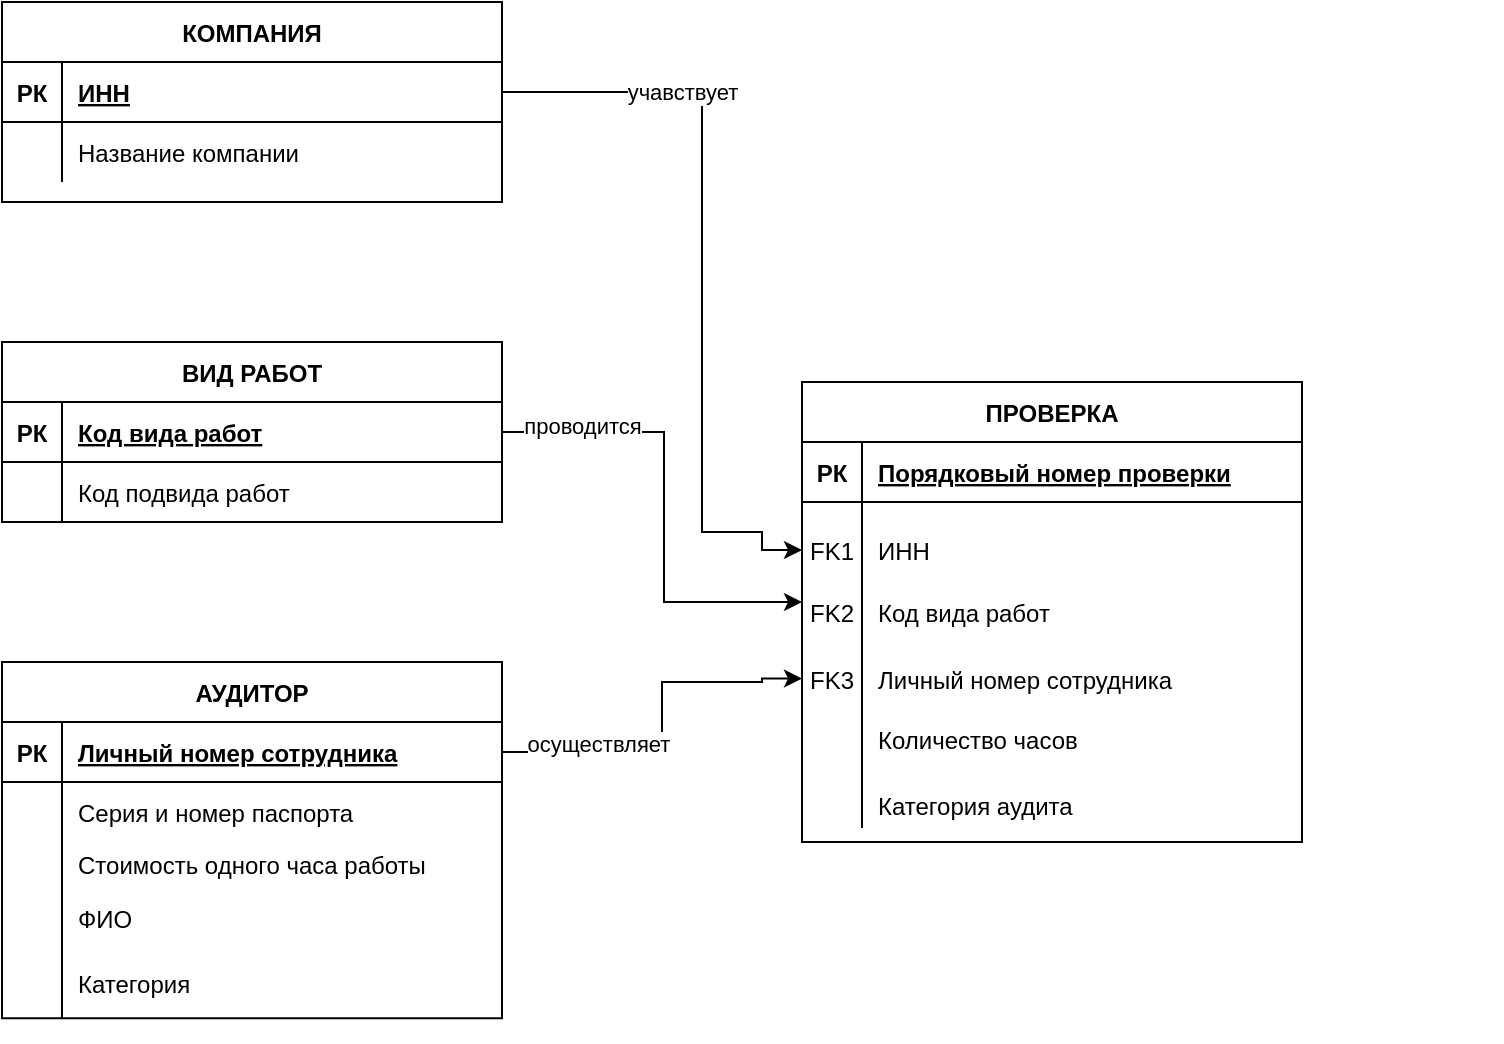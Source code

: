 <mxfile version="24.2.1" type="github">
  <diagram id="R2lEEEUBdFMjLlhIrx00" name="Page-1">
    <mxGraphModel dx="1434" dy="818" grid="1" gridSize="10" guides="1" tooltips="1" connect="1" arrows="1" fold="1" page="1" pageScale="1" pageWidth="850" pageHeight="1100" math="0" shadow="0" extFonts="Permanent Marker^https://fonts.googleapis.com/css?family=Permanent+Marker">
      <root>
        <mxCell id="0" />
        <mxCell id="1" parent="0" />
        <mxCell id="C-vyLk0tnHw3VtMMgP7b-2" value="ВИД РАБОТ" style="shape=table;startSize=30;container=1;collapsible=1;childLayout=tableLayout;fixedRows=1;rowLines=0;fontStyle=1;align=center;resizeLast=1;" parent="1" vertex="1">
          <mxGeometry x="80" y="280" width="250" height="90" as="geometry" />
        </mxCell>
        <mxCell id="C-vyLk0tnHw3VtMMgP7b-3" value="" style="shape=partialRectangle;collapsible=0;dropTarget=0;pointerEvents=0;fillColor=none;points=[[0,0.5],[1,0.5]];portConstraint=eastwest;top=0;left=0;right=0;bottom=1;" parent="C-vyLk0tnHw3VtMMgP7b-2" vertex="1">
          <mxGeometry y="30" width="250" height="30" as="geometry" />
        </mxCell>
        <mxCell id="C-vyLk0tnHw3VtMMgP7b-4" value="РК" style="shape=partialRectangle;overflow=hidden;connectable=0;fillColor=none;top=0;left=0;bottom=0;right=0;fontStyle=1;" parent="C-vyLk0tnHw3VtMMgP7b-3" vertex="1">
          <mxGeometry width="30" height="30" as="geometry">
            <mxRectangle width="30" height="30" as="alternateBounds" />
          </mxGeometry>
        </mxCell>
        <mxCell id="C-vyLk0tnHw3VtMMgP7b-5" value="Код вида работ" style="shape=partialRectangle;overflow=hidden;connectable=0;fillColor=none;top=0;left=0;bottom=0;right=0;align=left;spacingLeft=6;fontStyle=5;" parent="C-vyLk0tnHw3VtMMgP7b-3" vertex="1">
          <mxGeometry x="30" width="220" height="30" as="geometry">
            <mxRectangle width="220" height="30" as="alternateBounds" />
          </mxGeometry>
        </mxCell>
        <mxCell id="C-vyLk0tnHw3VtMMgP7b-6" value="" style="shape=partialRectangle;collapsible=0;dropTarget=0;pointerEvents=0;fillColor=none;points=[[0,0.5],[1,0.5]];portConstraint=eastwest;top=0;left=0;right=0;bottom=0;" parent="C-vyLk0tnHw3VtMMgP7b-2" vertex="1">
          <mxGeometry y="60" width="250" height="30" as="geometry" />
        </mxCell>
        <mxCell id="C-vyLk0tnHw3VtMMgP7b-7" value="" style="shape=partialRectangle;overflow=hidden;connectable=0;fillColor=none;top=0;left=0;bottom=0;right=0;" parent="C-vyLk0tnHw3VtMMgP7b-6" vertex="1">
          <mxGeometry width="30" height="30" as="geometry">
            <mxRectangle width="30" height="30" as="alternateBounds" />
          </mxGeometry>
        </mxCell>
        <mxCell id="C-vyLk0tnHw3VtMMgP7b-8" value="Код подвида работ" style="shape=partialRectangle;overflow=hidden;connectable=0;fillColor=none;top=0;left=0;bottom=0;right=0;align=left;spacingLeft=6;" parent="C-vyLk0tnHw3VtMMgP7b-6" vertex="1">
          <mxGeometry x="30" width="220" height="30" as="geometry">
            <mxRectangle width="220" height="30" as="alternateBounds" />
          </mxGeometry>
        </mxCell>
        <mxCell id="C-vyLk0tnHw3VtMMgP7b-13" value="КОМПАНИЯ" style="shape=table;startSize=30;container=1;collapsible=1;childLayout=tableLayout;fixedRows=1;rowLines=0;fontStyle=1;align=center;resizeLast=1;" parent="1" vertex="1">
          <mxGeometry x="80" y="110" width="250" height="100" as="geometry" />
        </mxCell>
        <mxCell id="C-vyLk0tnHw3VtMMgP7b-14" value="" style="shape=partialRectangle;collapsible=0;dropTarget=0;pointerEvents=0;fillColor=none;points=[[0,0.5],[1,0.5]];portConstraint=eastwest;top=0;left=0;right=0;bottom=1;" parent="C-vyLk0tnHw3VtMMgP7b-13" vertex="1">
          <mxGeometry y="30" width="250" height="30" as="geometry" />
        </mxCell>
        <mxCell id="C-vyLk0tnHw3VtMMgP7b-15" value="РК" style="shape=partialRectangle;overflow=hidden;connectable=0;fillColor=none;top=0;left=0;bottom=0;right=0;fontStyle=1;" parent="C-vyLk0tnHw3VtMMgP7b-14" vertex="1">
          <mxGeometry width="30" height="30" as="geometry">
            <mxRectangle width="30" height="30" as="alternateBounds" />
          </mxGeometry>
        </mxCell>
        <mxCell id="C-vyLk0tnHw3VtMMgP7b-16" value="ИНН" style="shape=partialRectangle;overflow=hidden;connectable=0;fillColor=none;top=0;left=0;bottom=0;right=0;align=left;spacingLeft=6;fontStyle=5;" parent="C-vyLk0tnHw3VtMMgP7b-14" vertex="1">
          <mxGeometry x="30" width="220" height="30" as="geometry">
            <mxRectangle width="220" height="30" as="alternateBounds" />
          </mxGeometry>
        </mxCell>
        <mxCell id="C-vyLk0tnHw3VtMMgP7b-17" value="" style="shape=partialRectangle;collapsible=0;dropTarget=0;pointerEvents=0;fillColor=none;points=[[0,0.5],[1,0.5]];portConstraint=eastwest;top=0;left=0;right=0;bottom=0;" parent="C-vyLk0tnHw3VtMMgP7b-13" vertex="1">
          <mxGeometry y="60" width="250" height="30" as="geometry" />
        </mxCell>
        <mxCell id="C-vyLk0tnHw3VtMMgP7b-18" value="" style="shape=partialRectangle;overflow=hidden;connectable=0;fillColor=none;top=0;left=0;bottom=0;right=0;" parent="C-vyLk0tnHw3VtMMgP7b-17" vertex="1">
          <mxGeometry width="30" height="30" as="geometry">
            <mxRectangle width="30" height="30" as="alternateBounds" />
          </mxGeometry>
        </mxCell>
        <mxCell id="C-vyLk0tnHw3VtMMgP7b-19" value="Название компании" style="shape=partialRectangle;overflow=hidden;connectable=0;fillColor=none;top=0;left=0;bottom=0;right=0;align=left;spacingLeft=6;" parent="C-vyLk0tnHw3VtMMgP7b-17" vertex="1">
          <mxGeometry x="30" width="220" height="30" as="geometry">
            <mxRectangle width="220" height="30" as="alternateBounds" />
          </mxGeometry>
        </mxCell>
        <mxCell id="yGBEJ83Sn9S79QKtae_0-24" value="" style="group" parent="1" vertex="1" connectable="0">
          <mxGeometry x="480" y="300" width="350" height="230" as="geometry" />
        </mxCell>
        <mxCell id="yGBEJ83Sn9S79QKtae_0-1" value="ПРОВЕРКА" style="shape=table;startSize=30;container=1;collapsible=1;childLayout=tableLayout;fixedRows=1;rowLines=0;fontStyle=1;align=center;resizeLast=1;" parent="yGBEJ83Sn9S79QKtae_0-24" vertex="1">
          <mxGeometry width="250" height="230.0" as="geometry" />
        </mxCell>
        <mxCell id="yGBEJ83Sn9S79QKtae_0-2" value="" style="shape=partialRectangle;collapsible=0;dropTarget=0;pointerEvents=0;fillColor=none;points=[[0,0.5],[1,0.5]];portConstraint=eastwest;top=0;left=0;right=0;bottom=1;" parent="yGBEJ83Sn9S79QKtae_0-1" vertex="1">
          <mxGeometry y="30" width="250" height="30" as="geometry" />
        </mxCell>
        <mxCell id="yGBEJ83Sn9S79QKtae_0-3" value="РК" style="shape=partialRectangle;overflow=hidden;connectable=0;fillColor=none;top=0;left=0;bottom=0;right=0;fontStyle=1;" parent="yGBEJ83Sn9S79QKtae_0-2" vertex="1">
          <mxGeometry width="30" height="30" as="geometry">
            <mxRectangle width="30" height="30" as="alternateBounds" />
          </mxGeometry>
        </mxCell>
        <mxCell id="yGBEJ83Sn9S79QKtae_0-4" value="Порядковый номер проверки" style="shape=partialRectangle;overflow=hidden;connectable=0;fillColor=none;top=0;left=0;bottom=0;right=0;align=left;spacingLeft=6;fontStyle=5;" parent="yGBEJ83Sn9S79QKtae_0-2" vertex="1">
          <mxGeometry x="30" width="220" height="30" as="geometry">
            <mxRectangle width="220" height="30" as="alternateBounds" />
          </mxGeometry>
        </mxCell>
        <mxCell id="yGBEJ83Sn9S79QKtae_0-5" value="" style="shape=partialRectangle;collapsible=0;dropTarget=0;pointerEvents=0;fillColor=none;points=[[0,0.5],[1,0.5]];portConstraint=eastwest;top=0;left=0;right=0;bottom=0;" parent="yGBEJ83Sn9S79QKtae_0-1" vertex="1">
          <mxGeometry y="60" width="250" height="30" as="geometry" />
        </mxCell>
        <mxCell id="yGBEJ83Sn9S79QKtae_0-6" value="" style="shape=partialRectangle;overflow=hidden;connectable=0;fillColor=none;top=0;left=0;bottom=0;right=0;" parent="yGBEJ83Sn9S79QKtae_0-5" vertex="1">
          <mxGeometry width="30" height="30" as="geometry">
            <mxRectangle width="30" height="30" as="alternateBounds" />
          </mxGeometry>
        </mxCell>
        <mxCell id="yGBEJ83Sn9S79QKtae_0-7" value="" style="shape=partialRectangle;overflow=hidden;connectable=0;fillColor=none;top=0;left=0;bottom=0;right=0;align=left;spacingLeft=6;" parent="yGBEJ83Sn9S79QKtae_0-5" vertex="1">
          <mxGeometry x="30" width="220" height="30" as="geometry">
            <mxRectangle width="220" height="30" as="alternateBounds" />
          </mxGeometry>
        </mxCell>
        <mxCell id="yGBEJ83Sn9S79QKtae_0-11" value="" style="shape=partialRectangle;collapsible=0;dropTarget=0;pointerEvents=0;fillColor=none;points=[[0,0.5],[1,0.5]];portConstraint=eastwest;top=0;left=0;right=0;bottom=0;" parent="yGBEJ83Sn9S79QKtae_0-24" vertex="1">
          <mxGeometry y="160.001" width="250" height="36.508" as="geometry" />
        </mxCell>
        <mxCell id="yGBEJ83Sn9S79QKtae_0-12" value="" style="shape=partialRectangle;overflow=hidden;connectable=0;fillColor=none;top=0;left=0;bottom=0;right=0;" parent="yGBEJ83Sn9S79QKtae_0-11" vertex="1">
          <mxGeometry width="30" height="36.508" as="geometry">
            <mxRectangle width="30" height="30" as="alternateBounds" />
          </mxGeometry>
        </mxCell>
        <mxCell id="yGBEJ83Sn9S79QKtae_0-13" value="Количество часов" style="shape=partialRectangle;overflow=hidden;connectable=0;fillColor=none;top=0;left=0;bottom=0;right=0;align=left;spacingLeft=6;" parent="yGBEJ83Sn9S79QKtae_0-11" vertex="1">
          <mxGeometry x="30" width="220" height="36.508" as="geometry">
            <mxRectangle width="220" height="30" as="alternateBounds" />
          </mxGeometry>
        </mxCell>
        <mxCell id="yGBEJ83Sn9S79QKtae_0-14" value="" style="shape=partialRectangle;collapsible=0;dropTarget=0;pointerEvents=0;fillColor=none;points=[[0,0.5],[1,0.5]];portConstraint=eastwest;top=0;left=0;right=0;bottom=0;" parent="yGBEJ83Sn9S79QKtae_0-24" vertex="1">
          <mxGeometry y="65.711" width="250" height="36.508" as="geometry" />
        </mxCell>
        <mxCell id="yGBEJ83Sn9S79QKtae_0-16" value="ИНН" style="shape=partialRectangle;overflow=hidden;connectable=0;fillColor=none;top=0;left=0;bottom=0;right=0;align=left;spacingLeft=6;" parent="yGBEJ83Sn9S79QKtae_0-14" vertex="1">
          <mxGeometry x="30" width="220" height="36.508" as="geometry">
            <mxRectangle width="220" height="30" as="alternateBounds" />
          </mxGeometry>
        </mxCell>
        <mxCell id="yGBEJ83Sn9S79QKtae_0-17" value="Код вида работ" style="shape=partialRectangle;overflow=hidden;connectable=0;fillColor=none;top=0;left=0;bottom=0;right=0;align=left;spacingLeft=6;" parent="yGBEJ83Sn9S79QKtae_0-24" vertex="1">
          <mxGeometry x="30" y="96.743" width="220" height="36.508" as="geometry">
            <mxRectangle width="220" height="30" as="alternateBounds" />
          </mxGeometry>
        </mxCell>
        <mxCell id="yGBEJ83Sn9S79QKtae_0-18" value="FK2" style="shape=partialRectangle;overflow=hidden;connectable=0;fillColor=none;top=0;left=0;bottom=0;right=0;" parent="yGBEJ83Sn9S79QKtae_0-24" vertex="1">
          <mxGeometry y="96.743" width="30" height="36.508" as="geometry">
            <mxRectangle width="30" height="30" as="alternateBounds" />
          </mxGeometry>
        </mxCell>
        <mxCell id="yGBEJ83Sn9S79QKtae_0-19" value="" style="shape=partialRectangle;collapsible=0;dropTarget=0;pointerEvents=0;fillColor=none;points=[[0,0.5],[1,0.5]];portConstraint=eastwest;top=0;left=0;right=0;bottom=0;" parent="yGBEJ83Sn9S79QKtae_0-24" vertex="1">
          <mxGeometry y="130.003" width="250" height="36.508" as="geometry" />
        </mxCell>
        <mxCell id="yGBEJ83Sn9S79QKtae_0-20" value="FK3" style="shape=partialRectangle;overflow=hidden;connectable=0;fillColor=none;top=0;left=0;bottom=0;right=0;" parent="yGBEJ83Sn9S79QKtae_0-19" vertex="1">
          <mxGeometry width="30" height="36.508" as="geometry">
            <mxRectangle width="30" height="30" as="alternateBounds" />
          </mxGeometry>
        </mxCell>
        <mxCell id="yGBEJ83Sn9S79QKtae_0-21" value="Личный номер сотрудника" style="shape=partialRectangle;overflow=hidden;connectable=0;fillColor=none;top=0;left=0;bottom=0;right=0;align=left;spacingLeft=6;" parent="yGBEJ83Sn9S79QKtae_0-19" vertex="1">
          <mxGeometry x="30" width="220" height="36.508" as="geometry">
            <mxRectangle width="220" height="30" as="alternateBounds" />
          </mxGeometry>
        </mxCell>
        <mxCell id="yGBEJ83Sn9S79QKtae_0-22" value="" style="endArrow=none;html=1;rounded=0;strokeColor=#000000;exitX=0.12;exitY=1.06;exitDx=0;exitDy=0;exitPerimeter=0;" parent="yGBEJ83Sn9S79QKtae_0-24" edge="1" source="RJg-2HgbJxPBSrbt7V0g-2">
          <mxGeometry width="50" height="50" relative="1" as="geometry">
            <mxPoint x="30" y="240" as="sourcePoint" />
            <mxPoint x="30" y="80.004" as="targetPoint" />
          </mxGeometry>
        </mxCell>
        <mxCell id="RJg-2HgbJxPBSrbt7V0g-4" value="Категория аудита" style="shape=partialRectangle;overflow=hidden;connectable=0;fillColor=none;top=0;left=0;bottom=0;right=0;align=left;spacingLeft=6;" vertex="1" parent="yGBEJ83Sn9S79QKtae_0-24">
          <mxGeometry x="30" y="193.491" width="220" height="36.508" as="geometry">
            <mxRectangle width="220" height="30" as="alternateBounds" />
          </mxGeometry>
        </mxCell>
        <mxCell id="yGBEJ83Sn9S79QKtae_0-15" value="FK1" style="shape=partialRectangle;overflow=hidden;connectable=0;fillColor=none;top=0;left=0;bottom=0;right=0;" parent="yGBEJ83Sn9S79QKtae_0-24" vertex="1">
          <mxGeometry y="65.711" width="30" height="36.508" as="geometry">
            <mxRectangle width="30" height="30" as="alternateBounds" />
          </mxGeometry>
        </mxCell>
        <mxCell id="RJg-2HgbJxPBSrbt7V0g-2" value="" style="shape=partialRectangle;collapsible=0;dropTarget=0;pointerEvents=0;fillColor=none;points=[[0,0.5],[1,0.5]];portConstraint=eastwest;top=0;left=0;right=0;bottom=0;" vertex="1" parent="yGBEJ83Sn9S79QKtae_0-24">
          <mxGeometry y="170" width="250" height="50" as="geometry" />
        </mxCell>
        <mxCell id="RJg-2HgbJxPBSrbt7V0g-3" value="" style="shape=partialRectangle;overflow=hidden;connectable=0;fillColor=none;top=0;left=0;bottom=0;right=0;" vertex="1" parent="RJg-2HgbJxPBSrbt7V0g-2">
          <mxGeometry width="30" height="50" as="geometry">
            <mxRectangle width="30" height="30" as="alternateBounds" />
          </mxGeometry>
        </mxCell>
        <mxCell id="yGBEJ83Sn9S79QKtae_0-25" value="" style="group" parent="1" vertex="1" connectable="0">
          <mxGeometry x="80" y="440" width="250" height="190" as="geometry" />
        </mxCell>
        <mxCell id="C-vyLk0tnHw3VtMMgP7b-23" value="АУДИТОР" style="shape=table;startSize=30;container=1;collapsible=1;childLayout=tableLayout;fixedRows=1;rowLines=0;fontStyle=1;align=center;resizeLast=1;" parent="yGBEJ83Sn9S79QKtae_0-25" vertex="1">
          <mxGeometry width="250" height="178.125" as="geometry" />
        </mxCell>
        <mxCell id="C-vyLk0tnHw3VtMMgP7b-24" value="" style="shape=partialRectangle;collapsible=0;dropTarget=0;pointerEvents=0;fillColor=none;points=[[0,0.5],[1,0.5]];portConstraint=eastwest;top=0;left=0;right=0;bottom=1;" parent="C-vyLk0tnHw3VtMMgP7b-23" vertex="1">
          <mxGeometry y="30" width="250" height="30" as="geometry" />
        </mxCell>
        <mxCell id="C-vyLk0tnHw3VtMMgP7b-25" value="РК" style="shape=partialRectangle;overflow=hidden;connectable=0;fillColor=none;top=0;left=0;bottom=0;right=0;fontStyle=1;" parent="C-vyLk0tnHw3VtMMgP7b-24" vertex="1">
          <mxGeometry width="30" height="30" as="geometry">
            <mxRectangle width="30" height="30" as="alternateBounds" />
          </mxGeometry>
        </mxCell>
        <mxCell id="C-vyLk0tnHw3VtMMgP7b-26" value="Личный номер сотрудника" style="shape=partialRectangle;overflow=hidden;connectable=0;fillColor=none;top=0;left=0;bottom=0;right=0;align=left;spacingLeft=6;fontStyle=5;" parent="C-vyLk0tnHw3VtMMgP7b-24" vertex="1">
          <mxGeometry x="30" width="220" height="30" as="geometry">
            <mxRectangle width="220" height="30" as="alternateBounds" />
          </mxGeometry>
        </mxCell>
        <mxCell id="C-vyLk0tnHw3VtMMgP7b-27" value="" style="shape=partialRectangle;collapsible=0;dropTarget=0;pointerEvents=0;fillColor=none;points=[[0,0.5],[1,0.5]];portConstraint=eastwest;top=0;left=0;right=0;bottom=0;" parent="C-vyLk0tnHw3VtMMgP7b-23" vertex="1">
          <mxGeometry y="60" width="250" height="30" as="geometry" />
        </mxCell>
        <mxCell id="C-vyLk0tnHw3VtMMgP7b-28" value="" style="shape=partialRectangle;overflow=hidden;connectable=0;fillColor=none;top=0;left=0;bottom=0;right=0;" parent="C-vyLk0tnHw3VtMMgP7b-27" vertex="1">
          <mxGeometry width="30" height="30" as="geometry">
            <mxRectangle width="30" height="30" as="alternateBounds" />
          </mxGeometry>
        </mxCell>
        <mxCell id="C-vyLk0tnHw3VtMMgP7b-29" value="Серия и номер паспорта" style="shape=partialRectangle;overflow=hidden;connectable=0;fillColor=none;top=0;left=0;bottom=0;right=0;align=left;spacingLeft=6;" parent="C-vyLk0tnHw3VtMMgP7b-27" vertex="1">
          <mxGeometry x="30" width="220" height="30" as="geometry">
            <mxRectangle width="220" height="30" as="alternateBounds" />
          </mxGeometry>
        </mxCell>
        <mxCell id="nDCARfwvUgt9FdgeDssl-1" value="" style="shape=partialRectangle;collapsible=0;dropTarget=0;pointerEvents=0;fillColor=none;points=[[0,0.5],[1,0.5]];portConstraint=eastwest;top=0;left=0;right=0;bottom=0;" parent="yGBEJ83Sn9S79QKtae_0-25" vertex="1">
          <mxGeometry y="118.75" width="250" height="35.625" as="geometry" />
        </mxCell>
        <mxCell id="nDCARfwvUgt9FdgeDssl-2" value="" style="shape=partialRectangle;overflow=hidden;connectable=0;fillColor=none;top=0;left=0;bottom=0;right=0;" parent="nDCARfwvUgt9FdgeDssl-1" vertex="1">
          <mxGeometry width="30" height="35.625" as="geometry">
            <mxRectangle width="30" height="30" as="alternateBounds" />
          </mxGeometry>
        </mxCell>
        <mxCell id="nDCARfwvUgt9FdgeDssl-4" value="" style="shape=partialRectangle;collapsible=0;dropTarget=0;pointerEvents=0;fillColor=none;points=[[0,0.5],[1,0.5]];portConstraint=eastwest;top=0;left=0;right=0;bottom=0;" parent="yGBEJ83Sn9S79QKtae_0-25" vertex="1">
          <mxGeometry y="142.5" width="250" height="35.625" as="geometry" />
        </mxCell>
        <mxCell id="nDCARfwvUgt9FdgeDssl-5" value="" style="shape=partialRectangle;overflow=hidden;connectable=0;fillColor=none;top=0;left=0;bottom=0;right=0;" parent="nDCARfwvUgt9FdgeDssl-4" vertex="1">
          <mxGeometry width="30" height="35.625" as="geometry">
            <mxRectangle width="30" height="30" as="alternateBounds" />
          </mxGeometry>
        </mxCell>
        <mxCell id="nDCARfwvUgt9FdgeDssl-6" value="Категория" style="shape=partialRectangle;overflow=hidden;connectable=0;fillColor=none;top=0;left=0;bottom=0;right=0;align=left;spacingLeft=6;" parent="nDCARfwvUgt9FdgeDssl-4" vertex="1">
          <mxGeometry x="30" width="220" height="35.625" as="geometry">
            <mxRectangle width="220" height="30" as="alternateBounds" />
          </mxGeometry>
        </mxCell>
        <mxCell id="yGBEJ83Sn9S79QKtae_0-23" value="" style="endArrow=none;html=1;rounded=0;strokeColor=#000000;" parent="yGBEJ83Sn9S79QKtae_0-25" edge="1">
          <mxGeometry width="50" height="50" relative="1" as="geometry">
            <mxPoint x="30" y="178.125" as="sourcePoint" />
            <mxPoint x="30" y="83.125" as="targetPoint" />
          </mxGeometry>
        </mxCell>
        <mxCell id="nDCARfwvUgt9FdgeDssl-3" value="ФИО" style="shape=partialRectangle;overflow=hidden;connectable=0;fillColor=none;top=0;left=0;bottom=0;right=0;align=left;spacingLeft=6;" parent="yGBEJ83Sn9S79QKtae_0-25" vertex="1">
          <mxGeometry x="30" y="110.005" width="220" height="35.625" as="geometry">
            <mxRectangle width="220" height="30" as="alternateBounds" />
          </mxGeometry>
        </mxCell>
        <mxCell id="RJg-2HgbJxPBSrbt7V0g-1" value="Стоимость одного часа работы" style="shape=partialRectangle;overflow=hidden;connectable=0;fillColor=none;top=0;left=0;bottom=0;right=0;align=left;spacingLeft=6;" vertex="1" parent="yGBEJ83Sn9S79QKtae_0-25">
          <mxGeometry x="30" y="83.125" width="220" height="35.625" as="geometry">
            <mxRectangle width="220" height="30" as="alternateBounds" />
          </mxGeometry>
        </mxCell>
        <mxCell id="yGBEJ83Sn9S79QKtae_0-29" style="edgeStyle=orthogonalEdgeStyle;rounded=0;orthogonalLoop=1;jettySize=auto;html=1;exitX=1;exitY=0.5;exitDx=0;exitDy=0;" parent="1" source="C-vyLk0tnHw3VtMMgP7b-3" edge="1">
          <mxGeometry relative="1" as="geometry">
            <mxPoint x="480" y="410" as="targetPoint" />
            <Array as="points">
              <mxPoint x="411" y="325" />
              <mxPoint x="411" y="410" />
              <mxPoint x="480" y="410" />
            </Array>
          </mxGeometry>
        </mxCell>
        <mxCell id="yGBEJ83Sn9S79QKtae_0-36" value="проводится" style="edgeLabel;html=1;align=center;verticalAlign=middle;resizable=0;points=[];" parent="yGBEJ83Sn9S79QKtae_0-29" vertex="1" connectable="0">
          <mxGeometry x="-0.662" y="3" relative="1" as="geometry">
            <mxPoint as="offset" />
          </mxGeometry>
        </mxCell>
        <mxCell id="yGBEJ83Sn9S79QKtae_0-30" style="edgeStyle=orthogonalEdgeStyle;rounded=0;orthogonalLoop=1;jettySize=auto;html=1;" parent="1" source="C-vyLk0tnHw3VtMMgP7b-14" edge="1">
          <mxGeometry relative="1" as="geometry">
            <Array as="points">
              <mxPoint x="430" y="155" />
              <mxPoint x="430" y="375" />
              <mxPoint x="460" y="375" />
              <mxPoint x="460" y="384" />
            </Array>
            <mxPoint x="480" y="384" as="targetPoint" />
          </mxGeometry>
        </mxCell>
        <mxCell id="yGBEJ83Sn9S79QKtae_0-35" value="учавствует" style="edgeLabel;html=1;align=center;verticalAlign=middle;resizable=0;points=[];" parent="yGBEJ83Sn9S79QKtae_0-30" vertex="1" connectable="0">
          <mxGeometry x="-0.524" relative="1" as="geometry">
            <mxPoint as="offset" />
          </mxGeometry>
        </mxCell>
        <mxCell id="yGBEJ83Sn9S79QKtae_0-31" style="edgeStyle=orthogonalEdgeStyle;rounded=0;orthogonalLoop=1;jettySize=auto;html=1;exitX=1;exitY=0.5;exitDx=0;exitDy=0;entryX=0;entryY=0.5;entryDx=0;entryDy=0;" parent="1" source="C-vyLk0tnHw3VtMMgP7b-24" target="yGBEJ83Sn9S79QKtae_0-19" edge="1">
          <mxGeometry relative="1" as="geometry">
            <Array as="points">
              <mxPoint x="410" y="485" />
              <mxPoint x="410" y="450" />
              <mxPoint x="460" y="450" />
              <mxPoint x="460" y="448" />
            </Array>
            <mxPoint x="460" y="460" as="targetPoint" />
          </mxGeometry>
        </mxCell>
        <mxCell id="yGBEJ83Sn9S79QKtae_0-37" value="осуществляет" style="edgeLabel;html=1;align=center;verticalAlign=middle;resizable=0;points=[];" parent="yGBEJ83Sn9S79QKtae_0-31" vertex="1" connectable="0">
          <mxGeometry x="-0.486" y="4" relative="1" as="geometry">
            <mxPoint as="offset" />
          </mxGeometry>
        </mxCell>
      </root>
    </mxGraphModel>
  </diagram>
</mxfile>
